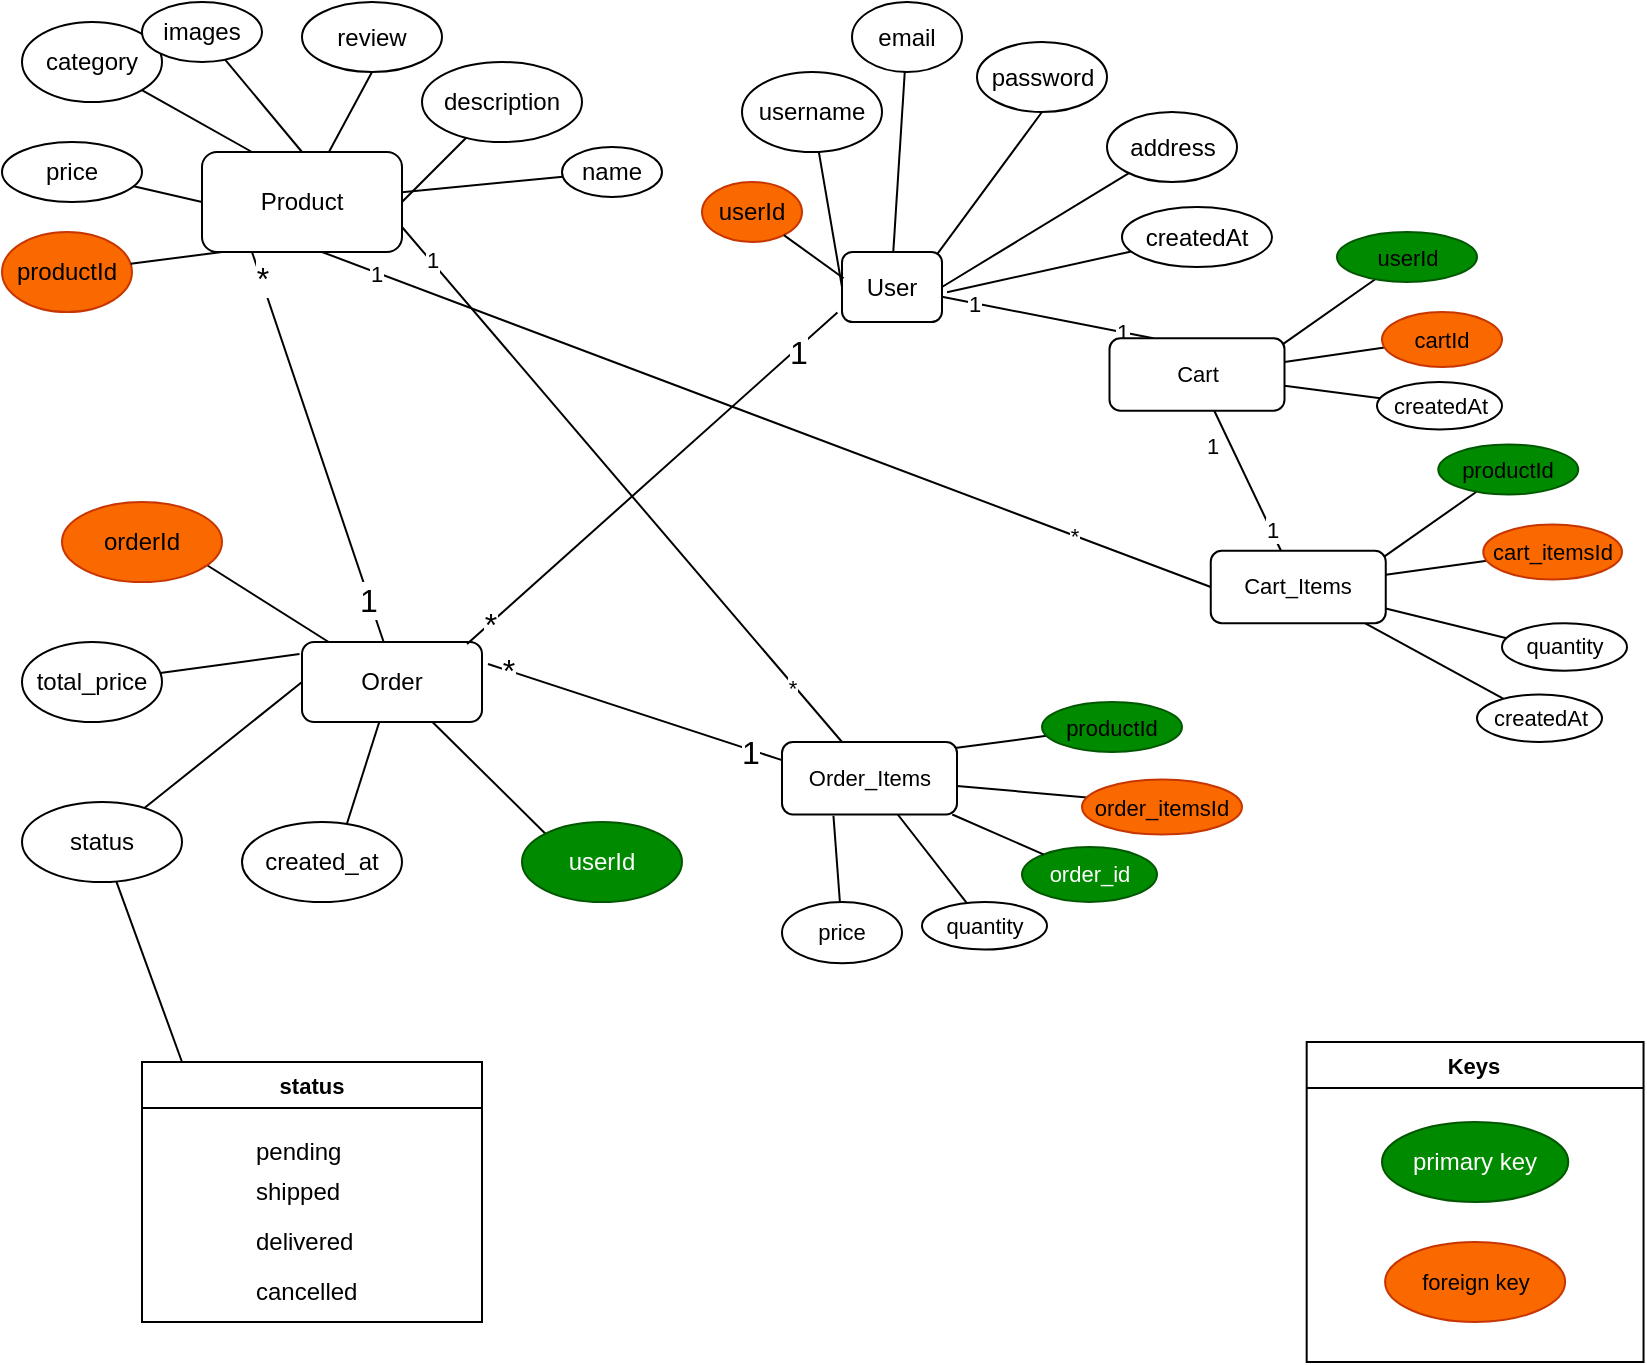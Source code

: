 <mxfile>
    <diagram id="LRLXt9Wnxb4k6sPe7vw1" name="Page-1">
        <mxGraphModel dx="1286" dy="702" grid="1" gridSize="10" guides="1" tooltips="1" connect="1" arrows="1" fold="1" page="1" pageScale="1" pageWidth="850" pageHeight="1100" background="none" math="0" shadow="0">
            <root>
                <mxCell id="0"/>
                <mxCell id="1" parent="0"/>
                <mxCell id="14" style="edgeStyle=none;html=1;entryX=0.5;entryY=1;entryDx=0;entryDy=0;endArrow=none;endFill=0;" parent="1" source="2" target="11" edge="1">
                    <mxGeometry relative="1" as="geometry"/>
                </mxCell>
                <mxCell id="2" value="Product" style="rounded=1;whiteSpace=wrap;html=1;labelBackgroundColor=default;" parent="1" vertex="1">
                    <mxGeometry x="100" y="85" width="100" height="50" as="geometry"/>
                </mxCell>
                <mxCell id="18" style="edgeStyle=none;shape=connector;rounded=1;html=1;entryX=0.25;entryY=0;entryDx=0;entryDy=0;strokeColor=default;align=center;verticalAlign=middle;fontFamily=Helvetica;fontSize=11;fontColor=default;labelBackgroundColor=default;endArrow=none;endFill=0;" parent="1" source="5" target="2" edge="1">
                    <mxGeometry relative="1" as="geometry"/>
                </mxCell>
                <mxCell id="5" value="category" style="ellipse;whiteSpace=wrap;html=1;" parent="1" vertex="1">
                    <mxGeometry x="10" y="20" width="70" height="40" as="geometry"/>
                </mxCell>
                <mxCell id="8" value="images" style="ellipse;whiteSpace=wrap;html=1;" parent="1" vertex="1">
                    <mxGeometry x="70" y="10" width="60" height="30" as="geometry"/>
                </mxCell>
                <mxCell id="19" style="edgeStyle=none;shape=connector;rounded=1;html=1;entryX=0;entryY=0.5;entryDx=0;entryDy=0;strokeColor=default;align=center;verticalAlign=middle;fontFamily=Helvetica;fontSize=11;fontColor=default;labelBackgroundColor=default;endArrow=none;endFill=0;" parent="1" source="9" target="2" edge="1">
                    <mxGeometry relative="1" as="geometry"/>
                </mxCell>
                <mxCell id="9" value="price" style="ellipse;whiteSpace=wrap;html=1;" parent="1" vertex="1">
                    <mxGeometry y="80" width="70" height="30" as="geometry"/>
                </mxCell>
                <mxCell id="20" style="edgeStyle=none;shape=connector;rounded=1;html=1;entryX=1;entryY=0.5;entryDx=0;entryDy=0;strokeColor=default;align=center;verticalAlign=middle;fontFamily=Helvetica;fontSize=11;fontColor=default;labelBackgroundColor=default;endArrow=none;endFill=0;" parent="1" source="10" target="2" edge="1">
                    <mxGeometry relative="1" as="geometry">
                        <Array as="points"/>
                    </mxGeometry>
                </mxCell>
                <mxCell id="10" value="description" style="ellipse;whiteSpace=wrap;html=1;" parent="1" vertex="1">
                    <mxGeometry x="210" y="40" width="80" height="40" as="geometry"/>
                </mxCell>
                <mxCell id="11" value="review" style="ellipse;whiteSpace=wrap;html=1;" parent="1" vertex="1">
                    <mxGeometry x="150" y="10" width="70" height="35" as="geometry"/>
                </mxCell>
                <mxCell id="17" style="edgeStyle=none;shape=connector;rounded=1;html=1;strokeColor=default;align=center;verticalAlign=middle;fontFamily=Helvetica;fontSize=11;fontColor=default;labelBackgroundColor=default;endArrow=none;endFill=0;entryX=0.5;entryY=0;entryDx=0;entryDy=0;" parent="1" source="8" target="2" edge="1">
                    <mxGeometry relative="1" as="geometry">
                        <mxPoint x="181" y="120" as="targetPoint"/>
                    </mxGeometry>
                </mxCell>
                <mxCell id="22" style="edgeStyle=none;shape=connector;rounded=1;html=1;strokeColor=default;align=center;verticalAlign=middle;fontFamily=Helvetica;fontSize=11;fontColor=default;labelBackgroundColor=default;endArrow=none;endFill=0;" parent="1" source="21" target="2" edge="1">
                    <mxGeometry relative="1" as="geometry"/>
                </mxCell>
                <mxCell id="21" value="name" style="ellipse;whiteSpace=wrap;html=1;" parent="1" vertex="1">
                    <mxGeometry x="280" y="82.5" width="50" height="25" as="geometry"/>
                </mxCell>
                <mxCell id="23" style="edgeStyle=none;html=1;entryX=0.5;entryY=1;entryDx=0;entryDy=0;endArrow=none;endFill=0;" parent="1" source="24" target="32" edge="1">
                    <mxGeometry relative="1" as="geometry"/>
                </mxCell>
                <mxCell id="67" style="edgeStyle=none;shape=connector;rounded=1;html=1;strokeColor=default;align=center;verticalAlign=middle;fontFamily=Helvetica;fontSize=11;fontColor=default;labelBackgroundColor=default;endArrow=none;endFill=0;" parent="1" source="24" edge="1">
                    <mxGeometry relative="1" as="geometry">
                        <mxPoint x="100" y="290" as="targetPoint"/>
                    </mxGeometry>
                </mxCell>
                <mxCell id="70" style="edgeStyle=none;shape=connector;rounded=1;html=1;entryX=0;entryY=0;entryDx=0;entryDy=0;strokeColor=default;align=center;verticalAlign=middle;fontFamily=Helvetica;fontSize=11;fontColor=default;labelBackgroundColor=default;endArrow=none;endFill=0;" parent="1" source="24" target="69" edge="1">
                    <mxGeometry relative="1" as="geometry"/>
                </mxCell>
                <mxCell id="24" value="Order" style="rounded=1;whiteSpace=wrap;html=1;labelBackgroundColor=default;" parent="1" vertex="1">
                    <mxGeometry x="150" y="330" width="90" height="40" as="geometry"/>
                </mxCell>
                <mxCell id="25" style="edgeStyle=none;shape=connector;rounded=1;html=1;entryX=-0.014;entryY=0.151;entryDx=0;entryDy=0;strokeColor=default;align=center;verticalAlign=middle;fontFamily=Helvetica;fontSize=11;fontColor=default;labelBackgroundColor=default;endArrow=none;endFill=0;entryPerimeter=0;" parent="1" source="26" target="24" edge="1">
                    <mxGeometry relative="1" as="geometry"/>
                </mxCell>
                <mxCell id="26" value="total_price" style="ellipse;whiteSpace=wrap;html=1;" parent="1" vertex="1">
                    <mxGeometry x="10" y="330" width="70" height="40" as="geometry"/>
                </mxCell>
                <mxCell id="28" style="edgeStyle=none;shape=connector;rounded=1;html=1;entryX=0;entryY=0.5;entryDx=0;entryDy=0;strokeColor=default;align=center;verticalAlign=middle;fontFamily=Helvetica;fontSize=11;fontColor=default;labelBackgroundColor=default;endArrow=none;endFill=0;" parent="1" source="29" target="24" edge="1">
                    <mxGeometry relative="1" as="geometry"/>
                </mxCell>
                <mxCell id="38" style="edgeStyle=none;shape=connector;rounded=1;html=1;strokeColor=default;align=center;verticalAlign=middle;fontFamily=Helvetica;fontSize=11;fontColor=default;labelBackgroundColor=default;endArrow=none;endFill=0;" parent="1" source="29" edge="1">
                    <mxGeometry relative="1" as="geometry">
                        <mxPoint x="90" y="540" as="targetPoint"/>
                    </mxGeometry>
                </mxCell>
                <mxCell id="29" value="status" style="ellipse;whiteSpace=wrap;html=1;" parent="1" vertex="1">
                    <mxGeometry x="10" y="410" width="80" height="40" as="geometry"/>
                </mxCell>
                <mxCell id="32" value="created_at" style="ellipse;whiteSpace=wrap;html=1;" parent="1" vertex="1">
                    <mxGeometry x="120" y="420" width="80" height="40" as="geometry"/>
                </mxCell>
                <mxCell id="35" style="edgeStyle=none;shape=connector;rounded=1;html=1;entryX=0.454;entryY=0.003;entryDx=0;entryDy=0;entryPerimeter=0;strokeColor=default;align=center;verticalAlign=middle;fontFamily=Helvetica;fontSize=11;fontColor=default;labelBackgroundColor=default;endArrow=none;endFill=0;exitX=0.25;exitY=1;exitDx=0;exitDy=0;" parent="1" source="2" target="24" edge="1">
                    <mxGeometry relative="1" as="geometry"/>
                </mxCell>
                <mxCell id="36" value="&lt;font style=&quot;font-size: 16px;&quot;&gt;1&lt;/font&gt;" style="edgeLabel;html=1;align=center;verticalAlign=middle;resizable=0;points=[];fontFamily=Helvetica;fontSize=11;fontColor=default;labelBackgroundColor=default;" parent="35" vertex="1" connectable="0">
                    <mxGeometry x="0.779" y="-1" relative="1" as="geometry">
                        <mxPoint as="offset"/>
                    </mxGeometry>
                </mxCell>
                <mxCell id="37" value="&lt;font style=&quot;font-size: 16px;&quot;&gt;*&lt;/font&gt;" style="edgeLabel;html=1;align=center;verticalAlign=middle;resizable=0;points=[];fontFamily=Helvetica;fontSize=11;fontColor=default;labelBackgroundColor=default;" parent="35" vertex="1" connectable="0">
                    <mxGeometry x="-0.875" y="1" relative="1" as="geometry">
                        <mxPoint y="1" as="offset"/>
                    </mxGeometry>
                </mxCell>
                <mxCell id="39" value="status" style="swimlane;whiteSpace=wrap;html=1;fontFamily=Helvetica;fontSize=11;fontColor=default;labelBackgroundColor=default;" parent="1" vertex="1">
                    <mxGeometry x="70" y="540" width="170" height="130" as="geometry">
                        <mxRectangle x="70" y="540" width="70" height="30" as="alternateBounds"/>
                    </mxGeometry>
                </mxCell>
                <mxCell id="41" value="" style="shape=table;startSize=0;container=1;collapsible=0;childLayout=tableLayout;fontSize=11;fillColor=none;strokeColor=none;fontFamily=Helvetica;fontColor=default;labelBackgroundColor=default;" parent="39" vertex="1">
                    <mxGeometry x="50" y="35" width="60" height="85" as="geometry"/>
                </mxCell>
                <mxCell id="42" value="" style="shape=tableRow;horizontal=0;startSize=0;swimlaneHead=0;swimlaneBody=0;strokeColor=inherit;top=0;left=0;bottom=0;right=0;collapsible=0;dropTarget=0;fillColor=none;points=[[0,0.5],[1,0.5]];portConstraint=eastwest;fontSize=16;fontFamily=Helvetica;fontColor=default;labelBackgroundColor=default;" parent="41" vertex="1">
                    <mxGeometry width="60" height="20" as="geometry"/>
                </mxCell>
                <mxCell id="43" value="pending" style="shape=partialRectangle;html=1;whiteSpace=wrap;connectable=0;strokeColor=inherit;overflow=hidden;fillColor=none;top=0;left=0;bottom=0;right=0;pointerEvents=1;fontSize=12;align=left;spacingLeft=5;fontFamily=Helvetica;fontColor=default;labelBackgroundColor=default;" parent="42" vertex="1">
                    <mxGeometry width="60" height="20" as="geometry">
                        <mxRectangle width="60" height="20" as="alternateBounds"/>
                    </mxGeometry>
                </mxCell>
                <mxCell id="44" value="" style="shape=tableRow;horizontal=0;startSize=0;swimlaneHead=0;swimlaneBody=0;strokeColor=inherit;top=0;left=0;bottom=0;right=0;collapsible=0;dropTarget=0;fillColor=none;points=[[0,0.5],[1,0.5]];portConstraint=eastwest;fontSize=16;fontFamily=Helvetica;fontColor=default;labelBackgroundColor=default;" parent="41" vertex="1">
                    <mxGeometry y="20" width="60" height="20" as="geometry"/>
                </mxCell>
                <mxCell id="45" value="shipped" style="shape=partialRectangle;html=1;whiteSpace=wrap;connectable=0;strokeColor=inherit;overflow=hidden;fillColor=none;top=0;left=0;bottom=0;right=0;pointerEvents=1;fontSize=12;align=left;spacingLeft=5;fontFamily=Helvetica;fontColor=default;labelBackgroundColor=default;" parent="44" vertex="1">
                    <mxGeometry width="60" height="20" as="geometry">
                        <mxRectangle width="60" height="20" as="alternateBounds"/>
                    </mxGeometry>
                </mxCell>
                <mxCell id="46" value="" style="shape=tableRow;horizontal=0;startSize=0;swimlaneHead=0;swimlaneBody=0;strokeColor=inherit;top=0;left=0;bottom=0;right=0;collapsible=0;dropTarget=0;fillColor=none;points=[[0,0.5],[1,0.5]];portConstraint=eastwest;fontSize=16;fontFamily=Helvetica;fontColor=default;labelBackgroundColor=default;" parent="41" vertex="1">
                    <mxGeometry y="40" width="60" height="30" as="geometry"/>
                </mxCell>
                <mxCell id="47" value="delivered" style="shape=partialRectangle;html=1;whiteSpace=wrap;connectable=0;strokeColor=inherit;overflow=hidden;fillColor=none;top=0;left=0;bottom=0;right=0;pointerEvents=1;fontSize=12;align=left;spacingLeft=5;fontFamily=Helvetica;fontColor=default;labelBackgroundColor=default;" parent="46" vertex="1">
                    <mxGeometry width="60" height="30" as="geometry">
                        <mxRectangle width="60" height="30" as="alternateBounds"/>
                    </mxGeometry>
                </mxCell>
                <mxCell id="48" style="shape=tableRow;horizontal=0;startSize=0;swimlaneHead=0;swimlaneBody=0;strokeColor=inherit;top=0;left=0;bottom=0;right=0;collapsible=0;dropTarget=0;fillColor=none;points=[[0,0.5],[1,0.5]];portConstraint=eastwest;fontSize=16;fontFamily=Helvetica;fontColor=default;labelBackgroundColor=default;" parent="41" vertex="1">
                    <mxGeometry y="70" width="60" height="15" as="geometry"/>
                </mxCell>
                <mxCell id="49" value="cancelled" style="shape=partialRectangle;html=1;whiteSpace=wrap;connectable=0;strokeColor=inherit;overflow=hidden;fillColor=none;top=0;left=0;bottom=0;right=0;pointerEvents=1;fontSize=12;align=left;spacingLeft=5;fontFamily=Helvetica;fontColor=default;labelBackgroundColor=default;" parent="48" vertex="1">
                    <mxGeometry width="60" height="15" as="geometry">
                        <mxRectangle width="60" height="15" as="alternateBounds"/>
                    </mxGeometry>
                </mxCell>
                <mxCell id="50" style="edgeStyle=none;html=1;entryX=0.5;entryY=1;entryDx=0;entryDy=0;endArrow=none;endFill=0;" parent="1" target="58" edge="1">
                    <mxGeometry relative="1" as="geometry">
                        <mxPoint x="461" y="145" as="sourcePoint"/>
                    </mxGeometry>
                </mxCell>
                <mxCell id="53" value="email" style="ellipse;whiteSpace=wrap;html=1;" parent="1" vertex="1">
                    <mxGeometry x="425" y="10" width="55" height="35" as="geometry"/>
                </mxCell>
                <mxCell id="54" style="edgeStyle=none;shape=connector;rounded=1;html=1;entryX=0;entryY=0.5;entryDx=0;entryDy=0;strokeColor=default;align=center;verticalAlign=middle;fontFamily=Helvetica;fontSize=11;fontColor=default;labelBackgroundColor=default;endArrow=none;endFill=0;" parent="1" source="55" target="62" edge="1">
                    <mxGeometry relative="1" as="geometry">
                        <mxPoint x="395" y="170" as="targetPoint"/>
                    </mxGeometry>
                </mxCell>
                <mxCell id="55" value="username" style="ellipse;whiteSpace=wrap;html=1;" parent="1" vertex="1">
                    <mxGeometry x="370" y="45" width="70" height="40" as="geometry"/>
                </mxCell>
                <mxCell id="56" style="edgeStyle=none;shape=connector;rounded=1;html=1;entryX=1;entryY=0.5;entryDx=0;entryDy=0;strokeColor=default;align=center;verticalAlign=middle;fontFamily=Helvetica;fontSize=11;fontColor=default;labelBackgroundColor=default;endArrow=none;endFill=0;" parent="1" source="57" target="62" edge="1">
                    <mxGeometry relative="1" as="geometry">
                        <mxPoint x="495" y="170" as="targetPoint"/>
                        <Array as="points"/>
                    </mxGeometry>
                </mxCell>
                <mxCell id="57" value="address" style="ellipse;whiteSpace=wrap;html=1;" parent="1" vertex="1">
                    <mxGeometry x="552.5" y="65" width="65" height="35" as="geometry"/>
                </mxCell>
                <mxCell id="58" value="password" style="ellipse;whiteSpace=wrap;html=1;" parent="1" vertex="1">
                    <mxGeometry x="487.5" y="30" width="65" height="35" as="geometry"/>
                </mxCell>
                <mxCell id="59" style="edgeStyle=none;shape=connector;rounded=1;html=1;strokeColor=default;align=center;verticalAlign=middle;fontFamily=Helvetica;fontSize=11;fontColor=default;labelBackgroundColor=default;endArrow=none;endFill=0;entryX=0.5;entryY=0;entryDx=0;entryDy=0;" parent="1" source="53" edge="1">
                    <mxGeometry relative="1" as="geometry">
                        <mxPoint x="445" y="145" as="targetPoint"/>
                    </mxGeometry>
                </mxCell>
                <mxCell id="60" style="edgeStyle=none;shape=connector;rounded=1;html=1;strokeColor=default;align=center;verticalAlign=middle;fontFamily=Helvetica;fontSize=11;fontColor=default;labelBackgroundColor=default;endArrow=none;endFill=0;entryX=1.05;entryY=0.576;entryDx=0;entryDy=0;entryPerimeter=0;" parent="1" source="61" target="62" edge="1">
                    <mxGeometry relative="1" as="geometry">
                        <mxPoint x="495" y="170" as="targetPoint"/>
                    </mxGeometry>
                </mxCell>
                <mxCell id="61" value="createdAt" style="ellipse;whiteSpace=wrap;html=1;" parent="1" vertex="1">
                    <mxGeometry x="560" y="112.5" width="75" height="30" as="geometry"/>
                </mxCell>
                <mxCell id="95" style="edgeStyle=none;shape=connector;rounded=1;html=1;entryX=0.25;entryY=0;entryDx=0;entryDy=0;strokeColor=default;align=center;verticalAlign=middle;fontFamily=Helvetica;fontSize=11;fontColor=default;labelBackgroundColor=default;endArrow=none;endFill=0;" parent="1" source="62" target="86" edge="1">
                    <mxGeometry relative="1" as="geometry"/>
                </mxCell>
                <mxCell id="96" value="1" style="edgeLabel;html=1;align=center;verticalAlign=middle;resizable=0;points=[];fontFamily=Helvetica;fontSize=11;fontColor=default;labelBackgroundColor=default;" parent="95" vertex="1" connectable="0">
                    <mxGeometry x="-0.486" y="2" relative="1" as="geometry">
                        <mxPoint x="-12" as="offset"/>
                    </mxGeometry>
                </mxCell>
                <mxCell id="97" value="1" style="edgeLabel;html=1;align=center;verticalAlign=middle;resizable=0;points=[];fontFamily=Helvetica;fontSize=11;fontColor=default;labelBackgroundColor=default;" parent="95" vertex="1" connectable="0">
                    <mxGeometry x="0.693" relative="1" as="geometry">
                        <mxPoint as="offset"/>
                    </mxGeometry>
                </mxCell>
                <mxCell id="62" value="User" style="rounded=1;whiteSpace=wrap;html=1;labelBackgroundColor=default;" parent="1" vertex="1">
                    <mxGeometry x="420" y="135" width="50" height="35" as="geometry"/>
                </mxCell>
                <mxCell id="63" value="userId" style="ellipse;whiteSpace=wrap;html=1;fillColor=#fa6800;fontColor=#000000;strokeColor=#C73500;" parent="1" vertex="1">
                    <mxGeometry x="350" y="100" width="50" height="30" as="geometry"/>
                </mxCell>
                <mxCell id="65" value="productId" style="ellipse;whiteSpace=wrap;html=1;fillColor=#fa6800;fontColor=#000000;strokeColor=#C73500;" parent="1" vertex="1">
                    <mxGeometry y="125" width="65" height="40" as="geometry"/>
                </mxCell>
                <mxCell id="66" style="edgeStyle=none;shape=connector;rounded=1;html=1;entryX=0.1;entryY=1;entryDx=0;entryDy=0;entryPerimeter=0;strokeColor=default;align=center;verticalAlign=middle;fontFamily=Helvetica;fontSize=11;fontColor=default;labelBackgroundColor=default;endArrow=none;endFill=0;" parent="1" source="65" target="2" edge="1">
                    <mxGeometry relative="1" as="geometry"/>
                </mxCell>
                <mxCell id="68" value="orderId" style="ellipse;whiteSpace=wrap;html=1;fillColor=#fa6800;fontColor=#000000;strokeColor=#C73500;" parent="1" vertex="1">
                    <mxGeometry x="30" y="260" width="80" height="40" as="geometry"/>
                </mxCell>
                <mxCell id="69" value="userId" style="ellipse;whiteSpace=wrap;html=1;fillColor=#008a00;fontColor=#ffffff;strokeColor=#005700;" parent="1" vertex="1">
                    <mxGeometry x="260" y="420" width="80" height="40" as="geometry"/>
                </mxCell>
                <mxCell id="72" style="edgeStyle=none;shape=connector;rounded=1;html=1;strokeColor=default;align=center;verticalAlign=middle;fontFamily=Helvetica;fontSize=11;fontColor=default;labelBackgroundColor=default;endArrow=none;endFill=0;" parent="1" source="71" edge="1">
                    <mxGeometry relative="1" as="geometry">
                        <mxPoint x="578.043" y="410.876" as="targetPoint"/>
                    </mxGeometry>
                </mxCell>
                <mxCell id="80" style="edgeStyle=none;shape=connector;rounded=1;html=1;strokeColor=default;align=center;verticalAlign=middle;fontFamily=Helvetica;fontSize=11;fontColor=default;labelBackgroundColor=default;endArrow=none;endFill=0;" parent="1" source="71" target="79" edge="1">
                    <mxGeometry relative="1" as="geometry"/>
                </mxCell>
                <mxCell id="71" value="Order_Items" style="rounded=1;whiteSpace=wrap;html=1;labelBackgroundColor=default;fontFamily=Helvetica;fontSize=11;fontColor=default;" parent="1" vertex="1">
                    <mxGeometry x="390" y="380" width="87.5" height="36.25" as="geometry"/>
                </mxCell>
                <mxCell id="73" value="order_itemsId" style="ellipse;whiteSpace=wrap;html=1;fontFamily=Helvetica;fontSize=11;fontColor=#000000;labelBackgroundColor=none;fillColor=#fa6800;strokeColor=#C73500;" parent="1" vertex="1">
                    <mxGeometry x="540" y="398.75" width="80" height="27.5" as="geometry"/>
                </mxCell>
                <mxCell id="74" style="edgeStyle=none;shape=connector;rounded=1;html=1;strokeColor=default;align=center;verticalAlign=middle;fontFamily=Helvetica;fontSize=11;fontColor=default;labelBackgroundColor=default;endArrow=none;endFill=0;exitX=0.989;exitY=0.084;exitDx=0;exitDy=0;exitPerimeter=0;" parent="1" source="71" target="75" edge="1">
                    <mxGeometry relative="1" as="geometry">
                        <mxPoint x="552.5" y="486.25" as="targetPoint"/>
                        <mxPoint x="487.5" y="487.25" as="sourcePoint"/>
                    </mxGeometry>
                </mxCell>
                <mxCell id="75" value="productId" style="ellipse;whiteSpace=wrap;html=1;fontFamily=Helvetica;fontSize=11;fontColor=light-dark(#000000,#000000);labelBackgroundColor=none;fillColor=#008a00;strokeColor=#005700;" parent="1" vertex="1">
                    <mxGeometry x="520" y="360" width="70" height="25" as="geometry"/>
                </mxCell>
                <mxCell id="76" value="order_id" style="ellipse;whiteSpace=wrap;html=1;fontFamily=Helvetica;fontSize=11;fontColor=#ffffff;labelBackgroundColor=none;fillColor=#008a00;strokeColor=#005700;" parent="1" vertex="1">
                    <mxGeometry x="510" y="432.5" width="67.5" height="27.5" as="geometry"/>
                </mxCell>
                <mxCell id="77" style="edgeStyle=none;shape=connector;rounded=1;html=1;strokeColor=default;align=center;verticalAlign=middle;fontFamily=Helvetica;fontSize=11;fontColor=default;labelBackgroundColor=default;endArrow=none;endFill=0;" parent="1" source="71" target="76" edge="1">
                    <mxGeometry relative="1" as="geometry">
                        <mxPoint x="392.5" y="471.25" as="targetPoint"/>
                        <mxPoint x="327.5" y="472.25" as="sourcePoint"/>
                    </mxGeometry>
                </mxCell>
                <mxCell id="79" value="quantity" style="ellipse;whiteSpace=wrap;html=1;fontFamily=Helvetica;fontSize=11;fontColor=default;labelBackgroundColor=default;" parent="1" vertex="1">
                    <mxGeometry x="460" y="460" width="62.5" height="23.75" as="geometry"/>
                </mxCell>
                <mxCell id="82" style="edgeStyle=none;shape=connector;rounded=1;html=1;entryX=0.294;entryY=1.017;entryDx=0;entryDy=0;strokeColor=default;align=center;verticalAlign=middle;fontFamily=Helvetica;fontSize=11;fontColor=default;labelBackgroundColor=default;endArrow=none;endFill=0;entryPerimeter=0;" parent="1" source="81" target="71" edge="1">
                    <mxGeometry relative="1" as="geometry"/>
                </mxCell>
                <mxCell id="81" value="price" style="ellipse;whiteSpace=wrap;html=1;fontFamily=Helvetica;fontSize=11;fontColor=default;labelBackgroundColor=default;" parent="1" vertex="1">
                    <mxGeometry x="390" y="460" width="60" height="30.63" as="geometry"/>
                </mxCell>
                <mxCell id="83" style="edgeStyle=none;shape=connector;rounded=1;html=1;entryX=0.016;entryY=0.375;entryDx=0;entryDy=0;entryPerimeter=0;strokeColor=default;align=center;verticalAlign=middle;fontFamily=Helvetica;fontSize=11;fontColor=default;labelBackgroundColor=default;endArrow=none;endFill=0;" parent="1" source="63" target="62" edge="1">
                    <mxGeometry relative="1" as="geometry"/>
                </mxCell>
                <mxCell id="84" style="edgeStyle=none;shape=connector;rounded=1;html=1;strokeColor=default;align=center;verticalAlign=middle;fontFamily=Helvetica;fontSize=11;fontColor=default;labelBackgroundColor=default;endArrow=none;endFill=0;" parent="1" source="86" target="87" edge="1">
                    <mxGeometry relative="1" as="geometry">
                        <mxPoint x="718.043" y="240.246" as="targetPoint"/>
                    </mxGeometry>
                </mxCell>
                <mxCell id="85" style="edgeStyle=none;shape=connector;rounded=1;html=1;strokeColor=default;align=center;verticalAlign=middle;fontFamily=Helvetica;fontSize=11;fontColor=default;labelBackgroundColor=default;endArrow=none;endFill=0;" parent="1" source="86" target="92" edge="1">
                    <mxGeometry relative="1" as="geometry"/>
                </mxCell>
                <mxCell id="86" value="Cart" style="rounded=1;whiteSpace=wrap;html=1;labelBackgroundColor=default;fontFamily=Helvetica;fontSize=11;fontColor=default;" parent="1" vertex="1">
                    <mxGeometry x="553.75" y="178.12" width="87.5" height="36.25" as="geometry"/>
                </mxCell>
                <mxCell id="87" value="cartId" style="ellipse;whiteSpace=wrap;html=1;fontFamily=Helvetica;fontSize=11;fontColor=#000000;labelBackgroundColor=none;fillColor=#fa6800;strokeColor=#C73500;" parent="1" vertex="1">
                    <mxGeometry x="690" y="165" width="60" height="27.5" as="geometry"/>
                </mxCell>
                <mxCell id="88" style="edgeStyle=none;shape=connector;rounded=1;html=1;strokeColor=default;align=center;verticalAlign=middle;fontFamily=Helvetica;fontSize=11;fontColor=default;labelBackgroundColor=default;endArrow=none;endFill=0;exitX=0.989;exitY=0.084;exitDx=0;exitDy=0;exitPerimeter=0;" parent="1" source="86" target="89" edge="1">
                    <mxGeometry relative="1" as="geometry">
                        <mxPoint x="692.5" y="315.62" as="targetPoint"/>
                        <mxPoint x="627.5" y="316.62" as="sourcePoint"/>
                    </mxGeometry>
                </mxCell>
                <mxCell id="89" value="userId" style="ellipse;whiteSpace=wrap;html=1;fontFamily=Helvetica;fontSize=11;fontColor=light-dark(#000000,#000000);labelBackgroundColor=none;fillColor=#008a00;strokeColor=#005700;" parent="1" vertex="1">
                    <mxGeometry x="667.5" y="125" width="70" height="25" as="geometry"/>
                </mxCell>
                <mxCell id="92" value="createdAt" style="ellipse;whiteSpace=wrap;html=1;fontFamily=Helvetica;fontSize=11;fontColor=default;labelBackgroundColor=default;" parent="1" vertex="1">
                    <mxGeometry x="687.5" y="200" width="62.5" height="23.75" as="geometry"/>
                </mxCell>
                <mxCell id="99" style="edgeStyle=none;shape=connector;rounded=1;html=1;strokeColor=default;align=center;verticalAlign=middle;fontFamily=Helvetica;fontSize=11;fontColor=default;labelBackgroundColor=default;endArrow=none;endFill=0;" parent="1" source="105" target="103" edge="1">
                    <mxGeometry relative="1" as="geometry">
                        <mxPoint x="768.673" y="346.496" as="targetPoint"/>
                    </mxGeometry>
                </mxCell>
                <mxCell id="100" style="edgeStyle=none;shape=connector;rounded=1;html=1;strokeColor=default;align=center;verticalAlign=middle;fontFamily=Helvetica;fontSize=11;fontColor=default;labelBackgroundColor=default;endArrow=none;endFill=0;" parent="1" source="105" target="104" edge="1">
                    <mxGeometry relative="1" as="geometry"/>
                </mxCell>
                <mxCell id="101" style="edgeStyle=none;shape=connector;rounded=1;html=1;strokeColor=default;align=center;verticalAlign=middle;fontFamily=Helvetica;fontSize=11;fontColor=default;labelBackgroundColor=default;endArrow=none;endFill=0;exitX=0.989;exitY=0.084;exitDx=0;exitDy=0;exitPerimeter=0;" parent="1" source="105" target="102" edge="1">
                    <mxGeometry relative="1" as="geometry">
                        <mxPoint x="743.13" y="421.87" as="targetPoint"/>
                        <mxPoint x="678.13" y="422.87" as="sourcePoint"/>
                    </mxGeometry>
                </mxCell>
                <mxCell id="102" value="productId" style="ellipse;whiteSpace=wrap;html=1;fontFamily=Helvetica;fontSize=11;fontColor=light-dark(#000000,#000000);labelBackgroundColor=none;fillColor=#008a00;strokeColor=#005700;" parent="1" vertex="1">
                    <mxGeometry x="718.13" y="231.25" width="70" height="25" as="geometry"/>
                </mxCell>
                <mxCell id="103" value="cart_itemsId" style="ellipse;whiteSpace=wrap;html=1;fontFamily=Helvetica;fontSize=11;fontColor=#000000;labelBackgroundColor=none;fillColor=#fa6800;strokeColor=#C73500;" parent="1" vertex="1">
                    <mxGeometry x="740.63" y="271.25" width="69.37" height="27.5" as="geometry"/>
                </mxCell>
                <mxCell id="104" value="createdAt" style="ellipse;whiteSpace=wrap;html=1;fontFamily=Helvetica;fontSize=11;fontColor=default;labelBackgroundColor=default;" parent="1" vertex="1">
                    <mxGeometry x="737.5" y="356.25" width="62.5" height="23.75" as="geometry"/>
                </mxCell>
                <mxCell id="106" style="edgeStyle=none;shape=connector;rounded=1;html=1;strokeColor=default;align=center;verticalAlign=middle;fontFamily=Helvetica;fontSize=11;fontColor=default;labelBackgroundColor=default;endArrow=none;endFill=0;" parent="1" source="105" edge="1">
                    <mxGeometry relative="1" as="geometry">
                        <mxPoint x="760" y="330" as="targetPoint"/>
                    </mxGeometry>
                </mxCell>
                <mxCell id="105" value="Cart_Items" style="rounded=1;whiteSpace=wrap;html=1;labelBackgroundColor=default;fontFamily=Helvetica;fontSize=11;fontColor=default;" parent="1" vertex="1">
                    <mxGeometry x="604.38" y="284.37" width="87.5" height="36.25" as="geometry"/>
                </mxCell>
                <mxCell id="107" value="quantity" style="ellipse;whiteSpace=wrap;html=1;fontFamily=Helvetica;fontSize=11;fontColor=default;labelBackgroundColor=default;" parent="1" vertex="1">
                    <mxGeometry x="750" y="320.62" width="62.5" height="23.75" as="geometry"/>
                </mxCell>
                <mxCell id="109" style="edgeStyle=none;shape=connector;rounded=1;html=1;entryX=-0.046;entryY=0.865;entryDx=0;entryDy=0;entryPerimeter=0;strokeColor=default;align=center;verticalAlign=middle;fontFamily=Helvetica;fontSize=11;fontColor=default;labelBackgroundColor=default;endArrow=none;endFill=0;exitX=0.917;exitY=0.025;exitDx=0;exitDy=0;exitPerimeter=0;" parent="1" source="24" target="62" edge="1">
                    <mxGeometry relative="1" as="geometry">
                        <mxPoint x="330" y="220" as="sourcePoint"/>
                        <mxPoint x="201" y="340" as="targetPoint"/>
                    </mxGeometry>
                </mxCell>
                <mxCell id="110" value="&lt;font style=&quot;font-size: 16px;&quot;&gt;1&lt;/font&gt;" style="edgeLabel;html=1;align=center;verticalAlign=middle;resizable=0;points=[];fontFamily=Helvetica;fontSize=11;fontColor=default;labelBackgroundColor=default;" parent="109" vertex="1" connectable="0">
                    <mxGeometry x="0.779" y="-1" relative="1" as="geometry">
                        <mxPoint as="offset"/>
                    </mxGeometry>
                </mxCell>
                <mxCell id="111" value="&lt;font style=&quot;font-size: 16px;&quot;&gt;*&lt;/font&gt;" style="edgeLabel;html=1;align=center;verticalAlign=middle;resizable=0;points=[];fontFamily=Helvetica;fontSize=11;fontColor=default;labelBackgroundColor=default;" parent="109" vertex="1" connectable="0">
                    <mxGeometry x="-0.875" y="1" relative="1" as="geometry">
                        <mxPoint y="1" as="offset"/>
                    </mxGeometry>
                </mxCell>
                <mxCell id="112" style="edgeStyle=none;shape=connector;rounded=1;html=1;entryX=0;entryY=0.25;entryDx=0;entryDy=0;strokeColor=default;align=center;verticalAlign=middle;fontFamily=Helvetica;fontSize=11;fontColor=default;labelBackgroundColor=default;endArrow=none;endFill=0;exitX=0.917;exitY=0.025;exitDx=0;exitDy=0;exitPerimeter=0;" parent="1" target="71" edge="1">
                    <mxGeometry relative="1" as="geometry">
                        <mxPoint x="243" y="341" as="sourcePoint"/>
                        <mxPoint x="428" y="175" as="targetPoint"/>
                    </mxGeometry>
                </mxCell>
                <mxCell id="113" value="&lt;font style=&quot;font-size: 16px;&quot;&gt;1&lt;/font&gt;" style="edgeLabel;html=1;align=center;verticalAlign=middle;resizable=0;points=[];fontFamily=Helvetica;fontSize=11;fontColor=default;labelBackgroundColor=default;" parent="112" vertex="1" connectable="0">
                    <mxGeometry x="0.779" y="-1" relative="1" as="geometry">
                        <mxPoint as="offset"/>
                    </mxGeometry>
                </mxCell>
                <mxCell id="114" value="&lt;font style=&quot;font-size: 16px;&quot;&gt;*&lt;/font&gt;" style="edgeLabel;html=1;align=center;verticalAlign=middle;resizable=0;points=[];fontFamily=Helvetica;fontSize=11;fontColor=default;labelBackgroundColor=default;" parent="112" vertex="1" connectable="0">
                    <mxGeometry x="-0.875" y="1" relative="1" as="geometry">
                        <mxPoint y="1" as="offset"/>
                    </mxGeometry>
                </mxCell>
                <mxCell id="115" style="edgeStyle=none;shape=connector;rounded=1;html=1;entryX=0.343;entryY=0;entryDx=0;entryDy=0;strokeColor=default;align=center;verticalAlign=middle;fontFamily=Helvetica;fontSize=11;fontColor=default;labelBackgroundColor=default;endArrow=none;endFill=0;exitX=1;exitY=0.75;exitDx=0;exitDy=0;entryPerimeter=0;" parent="1" source="2" target="71" edge="1">
                    <mxGeometry relative="1" as="geometry">
                        <mxPoint x="253" y="351" as="sourcePoint"/>
                        <mxPoint x="400" y="399" as="targetPoint"/>
                    </mxGeometry>
                </mxCell>
                <mxCell id="116" value="*" style="edgeLabel;html=1;align=center;verticalAlign=middle;resizable=0;points=[];fontFamily=Helvetica;fontSize=11;fontColor=default;labelBackgroundColor=default;" parent="115" vertex="1" connectable="0">
                    <mxGeometry x="0.779" y="-1" relative="1" as="geometry">
                        <mxPoint as="offset"/>
                    </mxGeometry>
                </mxCell>
                <mxCell id="117" value="1" style="edgeLabel;html=1;align=center;verticalAlign=middle;resizable=0;points=[];fontFamily=Helvetica;fontSize=11;fontColor=default;labelBackgroundColor=default;" parent="115" vertex="1" connectable="0">
                    <mxGeometry x="-0.875" y="1" relative="1" as="geometry">
                        <mxPoint y="1" as="offset"/>
                    </mxGeometry>
                </mxCell>
                <mxCell id="118" style="edgeStyle=none;shape=connector;rounded=1;html=1;strokeColor=default;align=center;verticalAlign=middle;fontFamily=Helvetica;fontSize=11;fontColor=default;labelBackgroundColor=default;endArrow=none;endFill=0;" parent="1" source="86" target="105" edge="1">
                    <mxGeometry relative="1" as="geometry">
                        <mxPoint x="480" y="167" as="sourcePoint"/>
                        <mxPoint x="586" y="188" as="targetPoint"/>
                    </mxGeometry>
                </mxCell>
                <mxCell id="119" value="1" style="edgeLabel;html=1;align=center;verticalAlign=middle;resizable=0;points=[];fontFamily=Helvetica;fontSize=11;fontColor=default;labelBackgroundColor=default;" parent="118" vertex="1" connectable="0">
                    <mxGeometry x="-0.486" y="2" relative="1" as="geometry">
                        <mxPoint x="-12" as="offset"/>
                    </mxGeometry>
                </mxCell>
                <mxCell id="120" value="1" style="edgeLabel;html=1;align=center;verticalAlign=middle;resizable=0;points=[];fontFamily=Helvetica;fontSize=11;fontColor=default;labelBackgroundColor=default;" parent="118" vertex="1" connectable="0">
                    <mxGeometry x="0.693" relative="1" as="geometry">
                        <mxPoint as="offset"/>
                    </mxGeometry>
                </mxCell>
                <mxCell id="121" style="edgeStyle=none;shape=connector;rounded=1;html=1;strokeColor=default;align=center;verticalAlign=middle;fontFamily=Helvetica;fontSize=11;fontColor=default;labelBackgroundColor=default;endArrow=none;endFill=0;exitX=0.5;exitY=1;exitDx=0;exitDy=0;entryX=0;entryY=0.5;entryDx=0;entryDy=0;" parent="1" target="105" edge="1">
                    <mxGeometry relative="1" as="geometry">
                        <mxPoint x="160" y="135" as="sourcePoint"/>
                        <mxPoint x="610" y="300" as="targetPoint"/>
                    </mxGeometry>
                </mxCell>
                <mxCell id="123" value="*" style="edgeLabel;html=1;align=center;verticalAlign=middle;resizable=0;points=[];fontFamily=Helvetica;fontSize=11;fontColor=default;labelBackgroundColor=default;" parent="121" vertex="1" connectable="0">
                    <mxGeometry x="0.693" relative="1" as="geometry">
                        <mxPoint as="offset"/>
                    </mxGeometry>
                </mxCell>
                <mxCell id="124" value="1" style="edgeLabel;html=1;align=center;verticalAlign=middle;resizable=0;points=[];fontFamily=Helvetica;fontSize=11;fontColor=default;labelBackgroundColor=default;" parent="121" vertex="1" connectable="0">
                    <mxGeometry x="-0.877" y="-1" relative="1" as="geometry">
                        <mxPoint as="offset"/>
                    </mxGeometry>
                </mxCell>
                <mxCell id="125" value="primary key" style="ellipse;whiteSpace=wrap;html=1;fillColor=#008a00;fontColor=#ffffff;strokeColor=#005700;" vertex="1" parent="1">
                    <mxGeometry x="690" y="570" width="93.13" height="40" as="geometry"/>
                </mxCell>
                <mxCell id="126" value="foreign key" style="ellipse;whiteSpace=wrap;html=1;fontFamily=Helvetica;fontSize=11;fontColor=#000000;labelBackgroundColor=none;fillColor=#fa6800;strokeColor=#C73500;" vertex="1" parent="1">
                    <mxGeometry x="691.56" y="630" width="90" height="40" as="geometry"/>
                </mxCell>
                <mxCell id="128" value="Keys" style="swimlane;whiteSpace=wrap;html=1;fontFamily=Helvetica;fontSize=11;fontColor=default;labelBackgroundColor=default;" vertex="1" parent="1">
                    <mxGeometry x="652.34" y="530" width="168.43" height="160" as="geometry">
                        <mxRectangle x="70" y="540" width="70" height="30" as="alternateBounds"/>
                    </mxGeometry>
                </mxCell>
                <mxCell id="129" value="" style="shape=table;startSize=0;container=1;collapsible=0;childLayout=tableLayout;fontSize=11;fillColor=none;strokeColor=none;fontFamily=Helvetica;fontColor=default;labelBackgroundColor=default;" vertex="1" parent="128">
                    <mxGeometry x="50" y="35" width="60" height="90" as="geometry"/>
                </mxCell>
                <mxCell id="130" value="" style="shape=tableRow;horizontal=0;startSize=0;swimlaneHead=0;swimlaneBody=0;strokeColor=inherit;top=0;left=0;bottom=0;right=0;collapsible=0;dropTarget=0;fillColor=none;points=[[0,0.5],[1,0.5]];portConstraint=eastwest;fontSize=16;fontFamily=Helvetica;fontColor=default;labelBackgroundColor=default;" vertex="1" parent="129">
                    <mxGeometry width="60" height="25" as="geometry"/>
                </mxCell>
                <mxCell id="131" value="" style="shape=partialRectangle;html=1;whiteSpace=wrap;connectable=0;strokeColor=inherit;overflow=hidden;fillColor=none;top=0;left=0;bottom=0;right=0;pointerEvents=1;fontSize=12;align=left;spacingLeft=5;fontFamily=Helvetica;fontColor=default;labelBackgroundColor=default;" vertex="1" parent="130">
                    <mxGeometry width="60" height="25" as="geometry">
                        <mxRectangle width="60" height="25" as="alternateBounds"/>
                    </mxGeometry>
                </mxCell>
                <mxCell id="132" value="" style="shape=tableRow;horizontal=0;startSize=0;swimlaneHead=0;swimlaneBody=0;strokeColor=inherit;top=0;left=0;bottom=0;right=0;collapsible=0;dropTarget=0;fillColor=none;points=[[0,0.5],[1,0.5]];portConstraint=eastwest;fontSize=16;fontFamily=Helvetica;fontColor=default;labelBackgroundColor=default;" vertex="1" parent="129">
                    <mxGeometry y="25" width="60" height="20" as="geometry"/>
                </mxCell>
                <mxCell id="133" value="" style="shape=partialRectangle;html=1;whiteSpace=wrap;connectable=0;strokeColor=inherit;overflow=hidden;fillColor=none;top=0;left=0;bottom=0;right=0;pointerEvents=1;fontSize=12;align=left;spacingLeft=5;fontFamily=Helvetica;fontColor=default;labelBackgroundColor=default;" vertex="1" parent="132">
                    <mxGeometry width="60" height="20" as="geometry">
                        <mxRectangle width="60" height="20" as="alternateBounds"/>
                    </mxGeometry>
                </mxCell>
                <mxCell id="134" value="" style="shape=tableRow;horizontal=0;startSize=0;swimlaneHead=0;swimlaneBody=0;strokeColor=inherit;top=0;left=0;bottom=0;right=0;collapsible=0;dropTarget=0;fillColor=none;points=[[0,0.5],[1,0.5]];portConstraint=eastwest;fontSize=16;fontFamily=Helvetica;fontColor=default;labelBackgroundColor=default;" vertex="1" parent="129">
                    <mxGeometry y="45" width="60" height="30" as="geometry"/>
                </mxCell>
                <mxCell id="135" value="" style="shape=partialRectangle;html=1;whiteSpace=wrap;connectable=0;strokeColor=inherit;overflow=hidden;fillColor=none;top=0;left=0;bottom=0;right=0;pointerEvents=1;fontSize=12;align=left;spacingLeft=5;fontFamily=Helvetica;fontColor=default;labelBackgroundColor=default;" vertex="1" parent="134">
                    <mxGeometry width="60" height="30" as="geometry">
                        <mxRectangle width="60" height="30" as="alternateBounds"/>
                    </mxGeometry>
                </mxCell>
                <mxCell id="136" style="shape=tableRow;horizontal=0;startSize=0;swimlaneHead=0;swimlaneBody=0;strokeColor=inherit;top=0;left=0;bottom=0;right=0;collapsible=0;dropTarget=0;fillColor=none;points=[[0,0.5],[1,0.5]];portConstraint=eastwest;fontSize=16;fontFamily=Helvetica;fontColor=default;labelBackgroundColor=default;" vertex="1" parent="129">
                    <mxGeometry y="75" width="60" height="15" as="geometry"/>
                </mxCell>
                <mxCell id="137" value="" style="shape=partialRectangle;html=1;whiteSpace=wrap;connectable=0;strokeColor=inherit;overflow=hidden;fillColor=none;top=0;left=0;bottom=0;right=0;pointerEvents=1;fontSize=12;align=left;spacingLeft=5;fontFamily=Helvetica;fontColor=default;labelBackgroundColor=default;" vertex="1" parent="136">
                    <mxGeometry width="60" height="15" as="geometry">
                        <mxRectangle width="60" height="15" as="alternateBounds"/>
                    </mxGeometry>
                </mxCell>
            </root>
        </mxGraphModel>
    </diagram>
</mxfile>
